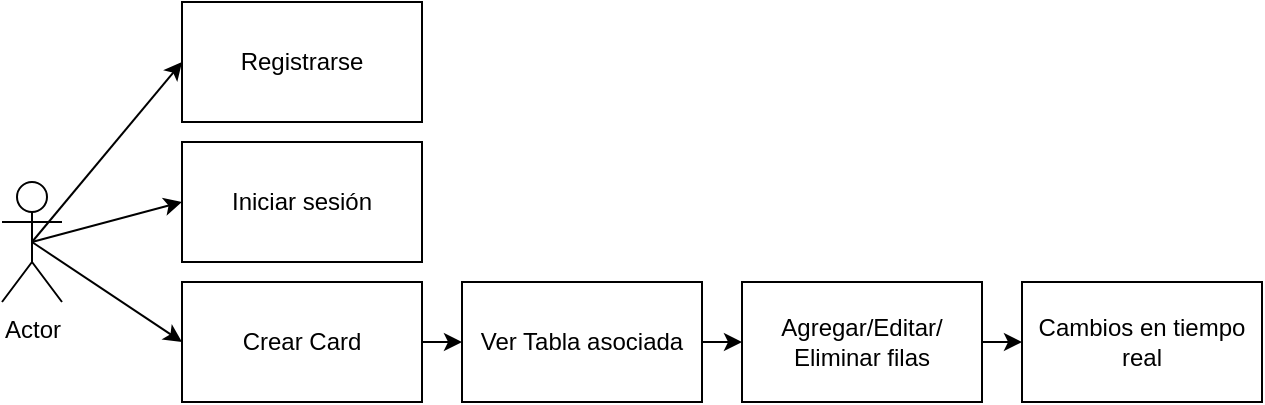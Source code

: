 <mxfile version="27.1.4">
  <diagram name="Página-1" id="mex9svAnYJlCm5_gZepl">
    <mxGraphModel dx="872" dy="431" grid="1" gridSize="10" guides="1" tooltips="1" connect="1" arrows="1" fold="1" page="1" pageScale="1" pageWidth="827" pageHeight="1169" math="0" shadow="0">
      <root>
        <mxCell id="0" />
        <mxCell id="1" parent="0" />
        <mxCell id="HbiZTkWc_Sp9W7nxrUGF-8" style="rounded=0;orthogonalLoop=1;jettySize=auto;html=1;exitX=0.5;exitY=0.5;exitDx=0;exitDy=0;exitPerimeter=0;entryX=0;entryY=0.5;entryDx=0;entryDy=0;" edge="1" parent="1" source="HbiZTkWc_Sp9W7nxrUGF-1" target="HbiZTkWc_Sp9W7nxrUGF-2">
          <mxGeometry relative="1" as="geometry" />
        </mxCell>
        <mxCell id="HbiZTkWc_Sp9W7nxrUGF-9" style="rounded=0;orthogonalLoop=1;jettySize=auto;html=1;exitX=0.5;exitY=0.5;exitDx=0;exitDy=0;exitPerimeter=0;entryX=0;entryY=0.5;entryDx=0;entryDy=0;" edge="1" parent="1" source="HbiZTkWc_Sp9W7nxrUGF-1" target="HbiZTkWc_Sp9W7nxrUGF-3">
          <mxGeometry relative="1" as="geometry" />
        </mxCell>
        <mxCell id="HbiZTkWc_Sp9W7nxrUGF-10" style="rounded=0;orthogonalLoop=1;jettySize=auto;html=1;exitX=0.5;exitY=0.5;exitDx=0;exitDy=0;exitPerimeter=0;entryX=0;entryY=0.5;entryDx=0;entryDy=0;" edge="1" parent="1" source="HbiZTkWc_Sp9W7nxrUGF-1" target="HbiZTkWc_Sp9W7nxrUGF-4">
          <mxGeometry relative="1" as="geometry" />
        </mxCell>
        <mxCell id="HbiZTkWc_Sp9W7nxrUGF-1" value="Actor" style="shape=umlActor;verticalLabelPosition=bottom;verticalAlign=top;html=1;outlineConnect=0;" vertex="1" parent="1">
          <mxGeometry x="150" y="230" width="30" height="60" as="geometry" />
        </mxCell>
        <mxCell id="HbiZTkWc_Sp9W7nxrUGF-2" value="Registrarse" style="rounded=0;whiteSpace=wrap;html=1;" vertex="1" parent="1">
          <mxGeometry x="240" y="140" width="120" height="60" as="geometry" />
        </mxCell>
        <mxCell id="HbiZTkWc_Sp9W7nxrUGF-3" value="Iniciar sesión" style="rounded=0;whiteSpace=wrap;html=1;" vertex="1" parent="1">
          <mxGeometry x="240" y="210" width="120" height="60" as="geometry" />
        </mxCell>
        <mxCell id="HbiZTkWc_Sp9W7nxrUGF-12" style="edgeStyle=orthogonalEdgeStyle;rounded=0;orthogonalLoop=1;jettySize=auto;html=1;exitX=1;exitY=0.5;exitDx=0;exitDy=0;entryX=0;entryY=0.5;entryDx=0;entryDy=0;" edge="1" parent="1" source="HbiZTkWc_Sp9W7nxrUGF-4" target="HbiZTkWc_Sp9W7nxrUGF-5">
          <mxGeometry relative="1" as="geometry" />
        </mxCell>
        <mxCell id="HbiZTkWc_Sp9W7nxrUGF-4" value="Crear Card" style="rounded=0;whiteSpace=wrap;html=1;" vertex="1" parent="1">
          <mxGeometry x="240" y="280" width="120" height="60" as="geometry" />
        </mxCell>
        <mxCell id="HbiZTkWc_Sp9W7nxrUGF-13" style="edgeStyle=orthogonalEdgeStyle;rounded=0;orthogonalLoop=1;jettySize=auto;html=1;exitX=1;exitY=0.5;exitDx=0;exitDy=0;entryX=0;entryY=0.5;entryDx=0;entryDy=0;" edge="1" parent="1" source="HbiZTkWc_Sp9W7nxrUGF-5" target="HbiZTkWc_Sp9W7nxrUGF-7">
          <mxGeometry relative="1" as="geometry" />
        </mxCell>
        <mxCell id="HbiZTkWc_Sp9W7nxrUGF-5" value="Ver Tabla asociada" style="rounded=0;whiteSpace=wrap;html=1;" vertex="1" parent="1">
          <mxGeometry x="380" y="280" width="120" height="60" as="geometry" />
        </mxCell>
        <mxCell id="HbiZTkWc_Sp9W7nxrUGF-14" style="edgeStyle=orthogonalEdgeStyle;rounded=0;orthogonalLoop=1;jettySize=auto;html=1;exitX=1;exitY=0.5;exitDx=0;exitDy=0;entryX=0;entryY=0.5;entryDx=0;entryDy=0;" edge="1" parent="1" source="HbiZTkWc_Sp9W7nxrUGF-7" target="HbiZTkWc_Sp9W7nxrUGF-11">
          <mxGeometry relative="1" as="geometry" />
        </mxCell>
        <mxCell id="HbiZTkWc_Sp9W7nxrUGF-7" value="Agregar/Editar/&lt;div&gt;Eliminar filas&lt;/div&gt;" style="rounded=0;whiteSpace=wrap;html=1;" vertex="1" parent="1">
          <mxGeometry x="520" y="280" width="120" height="60" as="geometry" />
        </mxCell>
        <mxCell id="HbiZTkWc_Sp9W7nxrUGF-11" value="Cambios en tiempo real" style="rounded=0;whiteSpace=wrap;html=1;" vertex="1" parent="1">
          <mxGeometry x="660" y="280" width="120" height="60" as="geometry" />
        </mxCell>
      </root>
    </mxGraphModel>
  </diagram>
</mxfile>
